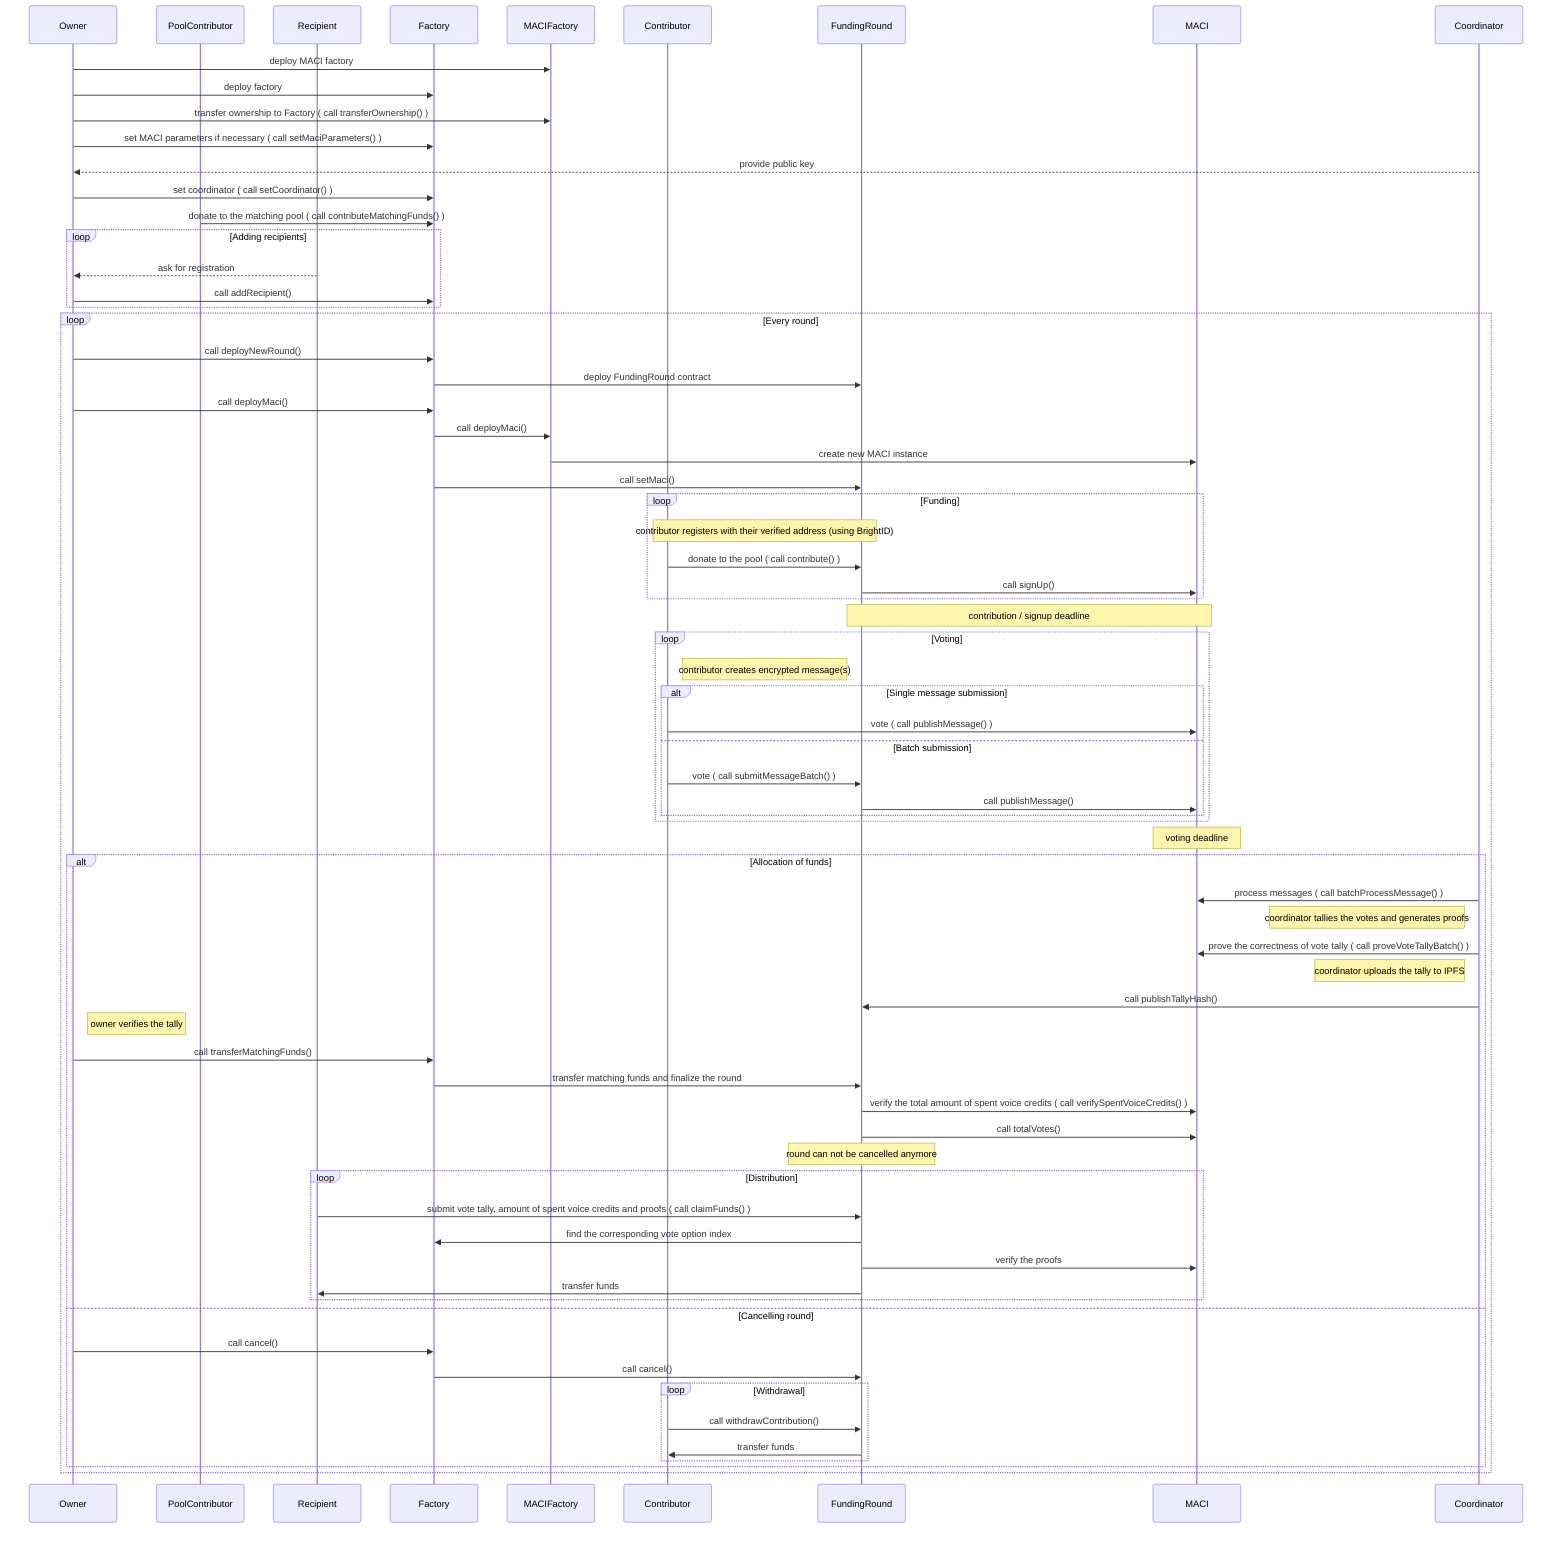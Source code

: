 %% To render this diagram, paste the code into the live editor https://mermaid-js.github.io/mermaid-live-editor/ or use Mermaid CLI

sequenceDiagram
    participant Owner
    participant PoolContributor
    participant Recipient
    participant Factory
    participant MACIFactory
    participant Contributor
    participant FundingRound
    participant MACI
    participant Coordinator
    
    Owner ->> MACIFactory: deploy MACI factory
    Owner ->> Factory: deploy factory
    Owner ->> MACIFactory: transfer ownership to Factory ( call transferOwnership() )
    Owner ->> Factory: set MACI parameters if necessary ( call setMaciParameters() )
    Coordinator -->> Owner: provide public key
    Owner ->> Factory: set coordinator ( call setCoordinator() )
    PoolContributor ->> Factory: donate to the matching pool ( call contributeMatchingFunds() )

    loop Adding recipients
        Recipient -->> Owner: ask for registration
        Owner ->> Factory: call addRecipient()
    end
    
    loop Every round
        Owner ->> Factory: call deployNewRound()
        Factory ->> FundingRound: deploy FundingRound contract
        Owner ->> Factory: call deployMaci()
        Factory ->> MACIFactory: call deployMaci()
        MACIFactory ->> MACI: create new MACI instance
        Factory ->> FundingRound: call setMaci()
        
        loop Funding
            Note over Contributor, FundingRound: contributor registers with their verified address (using BrightID)
            Contributor ->> FundingRound: donate to the pool ( call contribute() )
            FundingRound ->> MACI: call signUp()
        end
        
        Note over FundingRound, MACI: contribution / signup deadline
        
        loop Voting
            Note right of Contributor: contributor creates encrypted message(s)
            alt Single message submission
                Contributor ->> MACI: vote ( call publishMessage() )
            else Batch submission
                Contributor ->> FundingRound: vote ( call submitMessageBatch() )
                FundingRound ->> MACI: call publishMessage()
            end
        end
        
        Note over MACI: voting deadline

        alt Allocation of funds
            Coordinator ->> MACI: process messages ( call batchProcessMessage() )
            Note left of Coordinator: coordinator tallies the votes and generates proofs
            Coordinator ->> MACI: prove the correctness of vote tally ( call proveVoteTallyBatch() )
            Note left of Coordinator: coordinator uploads the tally to IPFS
            Coordinator ->> FundingRound: call publishTallyHash()
            Note right of Owner: owner verifies the tally
            Owner ->> Factory: call transferMatchingFunds()
            Factory ->> FundingRound: transfer matching funds and finalize the round
            FundingRound ->> MACI: verify the total amount of spent voice credits ( call verifySpentVoiceCredits() )
            FundingRound ->> MACI: call totalVotes()
            Note over FundingRound: round can not be cancelled anymore

            loop Distribution
                Recipient ->> FundingRound: submit vote tally, amount of spent voice credits and proofs ( call claimFunds() )
                FundingRound ->> Factory: find the corresponding vote option index
                FundingRound ->> MACI: verify the proofs
                FundingRound ->> Recipient: transfer funds
            end
        else Cancelling round
            Owner ->> Factory: call cancel()
            Factory ->> FundingRound: call cancel()

            loop Withdrawal
                Contributor ->> FundingRound: call withdrawContribution()
                FundingRound ->> Contributor: transfer funds
            end
        end
    end